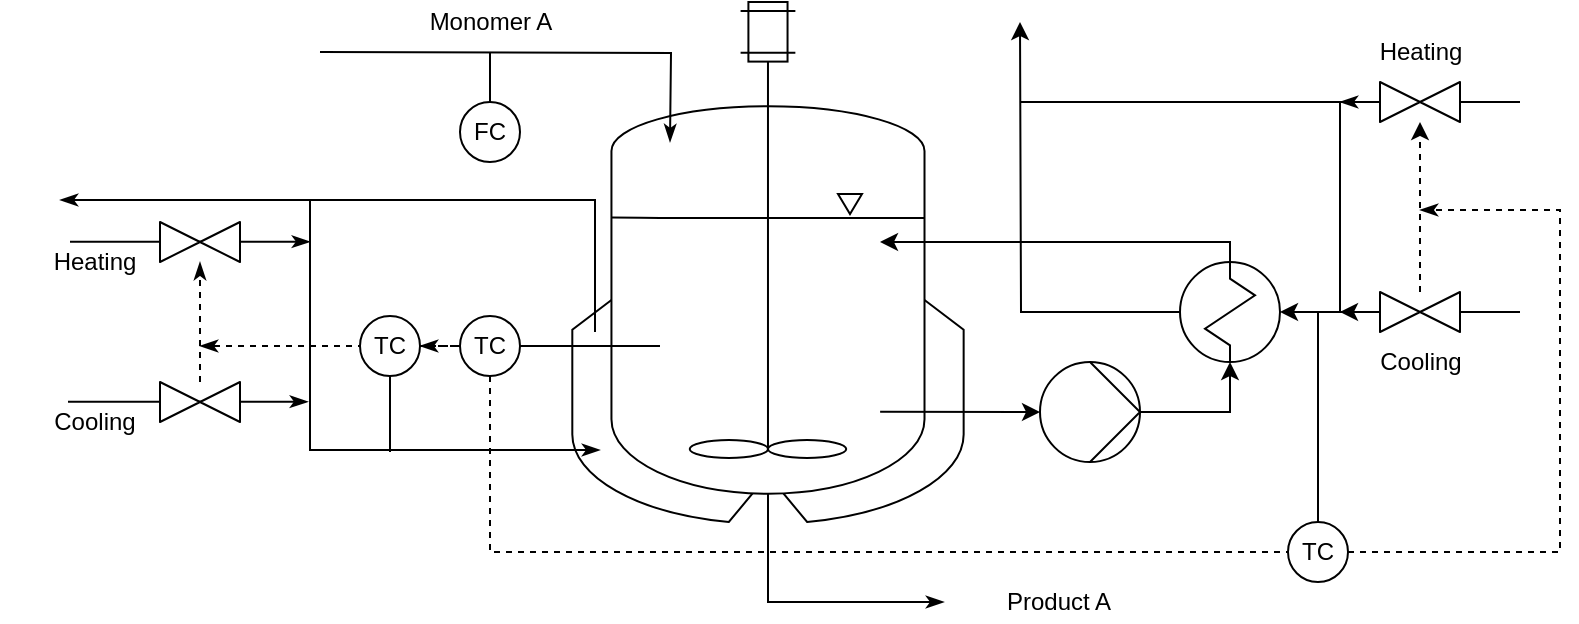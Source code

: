 <mxfile version="13.2.2" type="device"><diagram id="hCwAjd8xk61qPd5XmBIf" name="Page-1"><mxGraphModel dx="983" dy="554" grid="1" gridSize="10" guides="1" tooltips="1" connect="1" arrows="1" fold="1" page="1" pageScale="1" pageWidth="827" pageHeight="1169" math="0" shadow="0"><root><mxCell id="0"/><mxCell id="1" parent="0"/><mxCell id="SKJJckJGBZQA_UiHXIoJ-26" value="" style="endArrow=classicThin;html=1;endFill=1;" edge="1" parent="1"><mxGeometry width="50" height="50" relative="1" as="geometry"><mxPoint x="64" y="369.86" as="sourcePoint"/><mxPoint x="184" y="369.86" as="targetPoint"/></mxGeometry></mxCell><mxCell id="SKJJckJGBZQA_UiHXIoJ-25" value="" style="endArrow=classicThin;html=1;endFill=1;" edge="1" parent="1"><mxGeometry width="50" height="50" relative="1" as="geometry"><mxPoint x="65" y="289.86" as="sourcePoint"/><mxPoint x="185" y="289.86" as="targetPoint"/></mxGeometry></mxCell><mxCell id="QziF0LQBmH7i63oczjhM-1" value="" style="shape=mxgraph.pid.vessels.jacketed_mixing_vessel;html=1;pointerEvents=1;align=center;verticalLabelPosition=bottom;verticalAlign=top;dashed=0;" parent="1" vertex="1"><mxGeometry x="316" y="170" width="196" height="260" as="geometry"/></mxCell><mxCell id="QziF0LQBmH7i63oczjhM-8" value="" style="edgeStyle=orthogonalEdgeStyle;rounded=0;orthogonalLoop=1;jettySize=auto;html=1;entryX=1;entryY=0.5;entryDx=0;entryDy=0;" parent="1" source="QziF0LQBmH7i63oczjhM-2" edge="1"><mxGeometry relative="1" as="geometry"><mxPoint x="470.0" y="290.0" as="targetPoint"/><Array as="points"><mxPoint x="645" y="290"/></Array></mxGeometry></mxCell><mxCell id="QziF0LQBmH7i63oczjhM-13" style="edgeStyle=orthogonalEdgeStyle;rounded=0;orthogonalLoop=1;jettySize=auto;html=1;exitX=0.5;exitY=1;exitDx=0;exitDy=0;exitPerimeter=0;" parent="1" source="QziF0LQBmH7i63oczjhM-2" edge="1"><mxGeometry relative="1" as="geometry"><mxPoint x="540" y="180" as="targetPoint"/></mxGeometry></mxCell><mxCell id="QziF0LQBmH7i63oczjhM-2" value="" style="shape=mxgraph.pid.heat_exchangers.shell_and_tube_heat_exchanger_1;html=1;pointerEvents=1;align=center;verticalLabelPosition=bottom;verticalAlign=top;dashed=0;rotation=90;" parent="1" vertex="1"><mxGeometry x="620" y="300" width="50" height="50" as="geometry"/></mxCell><mxCell id="QziF0LQBmH7i63oczjhM-6" style="edgeStyle=orthogonalEdgeStyle;rounded=0;orthogonalLoop=1;jettySize=auto;html=1;exitX=0.5;exitY=0;exitDx=0;exitDy=0;exitPerimeter=0;entryX=1;entryY=0.5;entryDx=0;entryDy=0;entryPerimeter=0;" parent="1" source="QziF0LQBmH7i63oczjhM-4" target="QziF0LQBmH7i63oczjhM-2" edge="1"><mxGeometry relative="1" as="geometry"/></mxCell><mxCell id="QziF0LQBmH7i63oczjhM-4" value="" style="shape=mxgraph.pid.pumps_-_din.hydraulic;html=1;pointerEvents=1;align=center;verticalLabelPosition=bottom;verticalAlign=top;dashed=0;rotation=90;" parent="1" vertex="1"><mxGeometry x="550" y="350" width="50" height="50" as="geometry"/></mxCell><mxCell id="QziF0LQBmH7i63oczjhM-5" value="" style="endArrow=classic;html=1;entryX=0.5;entryY=1;entryDx=0;entryDy=0;entryPerimeter=0;exitX=0.786;exitY=0.788;exitDx=0;exitDy=0;exitPerimeter=0;" parent="1" source="QziF0LQBmH7i63oczjhM-1" target="QziF0LQBmH7i63oczjhM-4" edge="1"><mxGeometry width="50" height="50" relative="1" as="geometry"><mxPoint x="550" y="440" as="sourcePoint"/><mxPoint x="600" y="390" as="targetPoint"/></mxGeometry></mxCell><mxCell id="QziF0LQBmH7i63oczjhM-9" value="" style="ellipse;whiteSpace=wrap;html=1;fillColor=none;strokeColor=none;" parent="1" vertex="1"><mxGeometry x="450" y="260" width="20" height="20" as="geometry"/></mxCell><mxCell id="QziF0LQBmH7i63oczjhM-14" style="edgeStyle=orthogonalEdgeStyle;rounded=0;orthogonalLoop=1;jettySize=auto;html=1;endArrow=none;endFill=0;" parent="1" source="QziF0LQBmH7i63oczjhM-10" edge="1"><mxGeometry relative="1" as="geometry"><mxPoint x="540" y="220" as="targetPoint"/></mxGeometry></mxCell><mxCell id="QziF0LQBmH7i63oczjhM-16" style="edgeStyle=orthogonalEdgeStyle;rounded=0;orthogonalLoop=1;jettySize=auto;html=1;endArrow=none;endFill=0;" parent="1" source="QziF0LQBmH7i63oczjhM-10" edge="1"><mxGeometry relative="1" as="geometry"><mxPoint x="790" y="220" as="targetPoint"/></mxGeometry></mxCell><mxCell id="SKJJckJGBZQA_UiHXIoJ-48" style="edgeStyle=orthogonalEdgeStyle;rounded=0;orthogonalLoop=1;jettySize=auto;html=1;dashed=1;endArrow=classicThin;endFill=1;" edge="1" parent="1" source="QziF0LQBmH7i63oczjhM-10"><mxGeometry relative="1" as="geometry"><mxPoint x="700" y="220" as="targetPoint"/></mxGeometry></mxCell><mxCell id="QziF0LQBmH7i63oczjhM-10" value="" style="verticalLabelPosition=bottom;align=center;html=1;verticalAlign=top;pointerEvents=1;dashed=0;shape=mxgraph.pid2valves.valve;valveType=gate" parent="1" vertex="1"><mxGeometry x="720" y="210" width="40" height="20" as="geometry"/></mxCell><mxCell id="QziF0LQBmH7i63oczjhM-12" style="edgeStyle=orthogonalEdgeStyle;rounded=0;orthogonalLoop=1;jettySize=auto;html=1;entryX=0.5;entryY=0;entryDx=0;entryDy=0;entryPerimeter=0;" parent="1" source="QziF0LQBmH7i63oczjhM-11" target="QziF0LQBmH7i63oczjhM-2" edge="1"><mxGeometry relative="1" as="geometry"/></mxCell><mxCell id="QziF0LQBmH7i63oczjhM-15" style="edgeStyle=orthogonalEdgeStyle;rounded=0;orthogonalLoop=1;jettySize=auto;html=1;endArrow=none;endFill=0;" parent="1" source="QziF0LQBmH7i63oczjhM-11" edge="1"><mxGeometry relative="1" as="geometry"><mxPoint x="700" y="220" as="targetPoint"/></mxGeometry></mxCell><mxCell id="QziF0LQBmH7i63oczjhM-17" style="edgeStyle=orthogonalEdgeStyle;rounded=0;orthogonalLoop=1;jettySize=auto;html=1;endArrow=none;endFill=0;" parent="1" source="QziF0LQBmH7i63oczjhM-11" edge="1"><mxGeometry relative="1" as="geometry"><mxPoint x="790" y="325" as="targetPoint"/></mxGeometry></mxCell><mxCell id="QziF0LQBmH7i63oczjhM-18" style="edgeStyle=orthogonalEdgeStyle;rounded=0;orthogonalLoop=1;jettySize=auto;html=1;endArrow=classic;endFill=1;dashed=1;" parent="1" source="QziF0LQBmH7i63oczjhM-11" target="QziF0LQBmH7i63oczjhM-10" edge="1"><mxGeometry relative="1" as="geometry"/></mxCell><mxCell id="SKJJckJGBZQA_UiHXIoJ-1" style="edgeStyle=orthogonalEdgeStyle;rounded=0;orthogonalLoop=1;jettySize=auto;html=1;" edge="1" parent="1" source="QziF0LQBmH7i63oczjhM-11"><mxGeometry relative="1" as="geometry"><mxPoint x="700" y="325" as="targetPoint"/></mxGeometry></mxCell><mxCell id="QziF0LQBmH7i63oczjhM-11" value="" style="verticalLabelPosition=bottom;align=center;html=1;verticalAlign=top;pointerEvents=1;dashed=0;shape=mxgraph.pid2valves.valve;valveType=gate" parent="1" vertex="1"><mxGeometry x="720" y="315" width="40" height="20" as="geometry"/></mxCell><mxCell id="QziF0LQBmH7i63oczjhM-20" style="edgeStyle=orthogonalEdgeStyle;rounded=0;orthogonalLoop=1;jettySize=auto;html=1;endArrow=none;endFill=0;" parent="1" source="QziF0LQBmH7i63oczjhM-19" edge="1"><mxGeometry relative="1" as="geometry"><mxPoint x="689" y="325" as="targetPoint"/></mxGeometry></mxCell><mxCell id="SKJJckJGBZQA_UiHXIoJ-45" style="edgeStyle=orthogonalEdgeStyle;rounded=0;orthogonalLoop=1;jettySize=auto;html=1;entryX=1;entryY=0.5;entryDx=0;entryDy=0;dashed=1;endArrow=classicThin;endFill=1;" edge="1" parent="1" source="QziF0LQBmH7i63oczjhM-19"><mxGeometry relative="1" as="geometry"><mxPoint x="740" y="274.0" as="targetPoint"/><Array as="points"><mxPoint x="810" y="445"/><mxPoint x="810" y="274"/></Array></mxGeometry></mxCell><mxCell id="QziF0LQBmH7i63oczjhM-19" value="TC" style="ellipse;whiteSpace=wrap;html=1;" parent="1" vertex="1"><mxGeometry x="674" y="430" width="30" height="30" as="geometry"/></mxCell><mxCell id="SKJJckJGBZQA_UiHXIoJ-5" style="edgeStyle=orthogonalEdgeStyle;rounded=0;orthogonalLoop=1;jettySize=auto;html=1;entryX=0;entryY=0.5;entryDx=0;entryDy=0;endArrow=none;endFill=0;" edge="1" parent="1" source="SKJJckJGBZQA_UiHXIoJ-2"><mxGeometry relative="1" as="geometry"><mxPoint x="360" y="342" as="targetPoint"/></mxGeometry></mxCell><mxCell id="SKJJckJGBZQA_UiHXIoJ-23" style="edgeStyle=orthogonalEdgeStyle;rounded=0;orthogonalLoop=1;jettySize=auto;html=1;endArrow=classicThin;endFill=1;dashed=1;" edge="1" parent="1" source="SKJJckJGBZQA_UiHXIoJ-2"><mxGeometry relative="1" as="geometry"><mxPoint x="130" y="342" as="targetPoint"/></mxGeometry></mxCell><mxCell id="SKJJckJGBZQA_UiHXIoJ-24" style="edgeStyle=orthogonalEdgeStyle;rounded=0;orthogonalLoop=1;jettySize=auto;html=1;entryX=1;entryY=0.5;entryDx=0;entryDy=0;dashed=1;endArrow=classicThin;endFill=1;" edge="1" parent="1" source="SKJJckJGBZQA_UiHXIoJ-2" target="SKJJckJGBZQA_UiHXIoJ-6"><mxGeometry relative="1" as="geometry"/></mxCell><mxCell id="SKJJckJGBZQA_UiHXIoJ-42" style="edgeStyle=orthogonalEdgeStyle;rounded=0;orthogonalLoop=1;jettySize=auto;html=1;entryX=0;entryY=0.5;entryDx=0;entryDy=0;endArrow=none;endFill=0;dashed=1;" edge="1" parent="1" source="SKJJckJGBZQA_UiHXIoJ-2" target="QziF0LQBmH7i63oczjhM-19"><mxGeometry relative="1" as="geometry"><Array as="points"><mxPoint x="275" y="445"/></Array></mxGeometry></mxCell><mxCell id="SKJJckJGBZQA_UiHXIoJ-2" value="TC" style="ellipse;whiteSpace=wrap;html=1;" vertex="1" parent="1"><mxGeometry x="260" y="327" width="30" height="30" as="geometry"/></mxCell><mxCell id="SKJJckJGBZQA_UiHXIoJ-21" style="edgeStyle=orthogonalEdgeStyle;rounded=0;orthogonalLoop=1;jettySize=auto;html=1;endArrow=none;endFill=0;entryX=0.5;entryY=0;entryDx=0;entryDy=0;" edge="1" parent="1"><mxGeometry relative="1" as="geometry"><mxPoint x="225" y="395" as="targetPoint"/><mxPoint x="225" y="357" as="sourcePoint"/></mxGeometry></mxCell><mxCell id="SKJJckJGBZQA_UiHXIoJ-6" value="TC" style="ellipse;whiteSpace=wrap;html=1;" vertex="1" parent="1"><mxGeometry x="210" y="327" width="30" height="30" as="geometry"/></mxCell><mxCell id="SKJJckJGBZQA_UiHXIoJ-7" value="" style="verticalLabelPosition=bottom;align=center;html=1;verticalAlign=top;pointerEvents=1;dashed=0;shape=mxgraph.pid2valves.valve;valveType=gate" vertex="1" parent="1"><mxGeometry x="110" y="280" width="40" height="20" as="geometry"/></mxCell><mxCell id="SKJJckJGBZQA_UiHXIoJ-9" style="edgeStyle=orthogonalEdgeStyle;rounded=0;orthogonalLoop=1;jettySize=auto;html=1;endArrow=classicThin;endFill=1;dashed=1;" edge="1" parent="1" source="SKJJckJGBZQA_UiHXIoJ-8" target="SKJJckJGBZQA_UiHXIoJ-7"><mxGeometry relative="1" as="geometry"/></mxCell><mxCell id="SKJJckJGBZQA_UiHXIoJ-8" value="" style="verticalLabelPosition=bottom;align=center;html=1;verticalAlign=top;pointerEvents=1;dashed=0;shape=mxgraph.pid2valves.valve;valveType=gate" vertex="1" parent="1"><mxGeometry x="110" y="360" width="40" height="20" as="geometry"/></mxCell><mxCell id="SKJJckJGBZQA_UiHXIoJ-16" style="edgeStyle=orthogonalEdgeStyle;rounded=0;orthogonalLoop=1;jettySize=auto;html=1;endArrow=classicThin;endFill=1;exitX=0.5;exitY=0;exitDx=0;exitDy=0;" edge="1" parent="1"><mxGeometry relative="1" as="geometry"><mxPoint x="327.5" y="335" as="sourcePoint"/><mxPoint x="60" y="269" as="targetPoint"/><Array as="points"><mxPoint x="328" y="269"/></Array></mxGeometry></mxCell><mxCell id="SKJJckJGBZQA_UiHXIoJ-57" style="edgeStyle=orthogonalEdgeStyle;rounded=0;orthogonalLoop=1;jettySize=auto;html=1;entryX=0;entryY=0.5;entryDx=0;entryDy=0;endArrow=classicThin;endFill=1;" edge="1" parent="1"><mxGeometry relative="1" as="geometry"><mxPoint x="185" y="269" as="sourcePoint"/><mxPoint x="330" y="394" as="targetPoint"/><Array as="points"><mxPoint x="185" y="394"/></Array></mxGeometry></mxCell><mxCell id="SKJJckJGBZQA_UiHXIoJ-29" style="edgeStyle=orthogonalEdgeStyle;rounded=0;orthogonalLoop=1;jettySize=auto;html=1;entryX=0.5;entryY=0;entryDx=0;entryDy=0;endArrow=classicThin;endFill=1;" edge="1" parent="1"><mxGeometry relative="1" as="geometry"><mxPoint x="190" y="195" as="sourcePoint"/><mxPoint x="365" y="240" as="targetPoint"/></mxGeometry></mxCell><mxCell id="SKJJckJGBZQA_UiHXIoJ-31" style="edgeStyle=orthogonalEdgeStyle;rounded=0;orthogonalLoop=1;jettySize=auto;html=1;endArrow=none;endFill=0;entryX=0.5;entryY=1;entryDx=0;entryDy=0;" edge="1" parent="1" source="SKJJckJGBZQA_UiHXIoJ-30"><mxGeometry relative="1" as="geometry"><mxPoint x="275" y="195" as="targetPoint"/></mxGeometry></mxCell><mxCell id="SKJJckJGBZQA_UiHXIoJ-30" value="FC" style="ellipse;whiteSpace=wrap;html=1;" vertex="1" parent="1"><mxGeometry x="260" y="220" width="30" height="30" as="geometry"/></mxCell><mxCell id="SKJJckJGBZQA_UiHXIoJ-33" value="Monomer A" style="text;html=1;strokeColor=none;fillColor=none;align=center;verticalAlign=middle;whiteSpace=wrap;rounded=0;" vertex="1" parent="1"><mxGeometry x="227.5" y="170" width="95" height="20" as="geometry"/></mxCell><mxCell id="SKJJckJGBZQA_UiHXIoJ-34" value="Heating" style="text;html=1;strokeColor=none;fillColor=none;align=center;verticalAlign=middle;whiteSpace=wrap;rounded=0;" vertex="1" parent="1"><mxGeometry x="30" y="290" width="95" height="20" as="geometry"/></mxCell><mxCell id="SKJJckJGBZQA_UiHXIoJ-35" value="Cooling" style="text;html=1;strokeColor=none;fillColor=none;align=center;verticalAlign=middle;whiteSpace=wrap;rounded=0;" vertex="1" parent="1"><mxGeometry x="30" y="370" width="95" height="20" as="geometry"/></mxCell><mxCell id="SKJJckJGBZQA_UiHXIoJ-39" style="edgeStyle=orthogonalEdgeStyle;rounded=0;orthogonalLoop=1;jettySize=auto;html=1;entryX=0;entryY=0.5;entryDx=0;entryDy=0;endArrow=classicThin;endFill=1;exitX=0.5;exitY=0.946;exitDx=0;exitDy=0;exitPerimeter=0;" edge="1" parent="1" source="QziF0LQBmH7i63oczjhM-1"><mxGeometry relative="1" as="geometry"><mxPoint x="414" y="420" as="sourcePoint"/><mxPoint x="502" y="470" as="targetPoint"/><Array as="points"><mxPoint x="414" y="470"/></Array></mxGeometry></mxCell><mxCell id="SKJJckJGBZQA_UiHXIoJ-40" value="Product A" style="text;html=1;strokeColor=none;fillColor=none;align=center;verticalAlign=middle;whiteSpace=wrap;rounded=0;" vertex="1" parent="1"><mxGeometry x="512" y="460" width="95" height="20" as="geometry"/></mxCell><mxCell id="SKJJckJGBZQA_UiHXIoJ-46" value="Heating" style="text;html=1;strokeColor=none;fillColor=none;align=center;verticalAlign=middle;whiteSpace=wrap;rounded=0;" vertex="1" parent="1"><mxGeometry x="692.5" y="185" width="95" height="20" as="geometry"/></mxCell><mxCell id="SKJJckJGBZQA_UiHXIoJ-47" value="Cooling" style="text;html=1;strokeColor=none;fillColor=none;align=center;verticalAlign=middle;whiteSpace=wrap;rounded=0;" vertex="1" parent="1"><mxGeometry x="692.5" y="340" width="95" height="20" as="geometry"/></mxCell><mxCell id="SKJJckJGBZQA_UiHXIoJ-50" value="" style="endArrow=none;html=1;exitX=0.102;exitY=0.503;exitDx=0;exitDy=0;exitPerimeter=0;entryX=0.898;entryY=0.504;entryDx=0;entryDy=0;entryPerimeter=0;" edge="1" parent="1"><mxGeometry width="50" height="50" relative="1" as="geometry"><mxPoint x="335.992" y="277.78" as="sourcePoint"/><mxPoint x="492.008" y="278.04" as="targetPoint"/><Array as="points"><mxPoint x="360" y="278"/><mxPoint x="430" y="278"/></Array></mxGeometry></mxCell><mxCell id="SKJJckJGBZQA_UiHXIoJ-51" value="" style="triangle;whiteSpace=wrap;html=1;rotation=90;" vertex="1" parent="1"><mxGeometry x="450" y="265" width="10" height="12" as="geometry"/></mxCell></root></mxGraphModel></diagram></mxfile>
